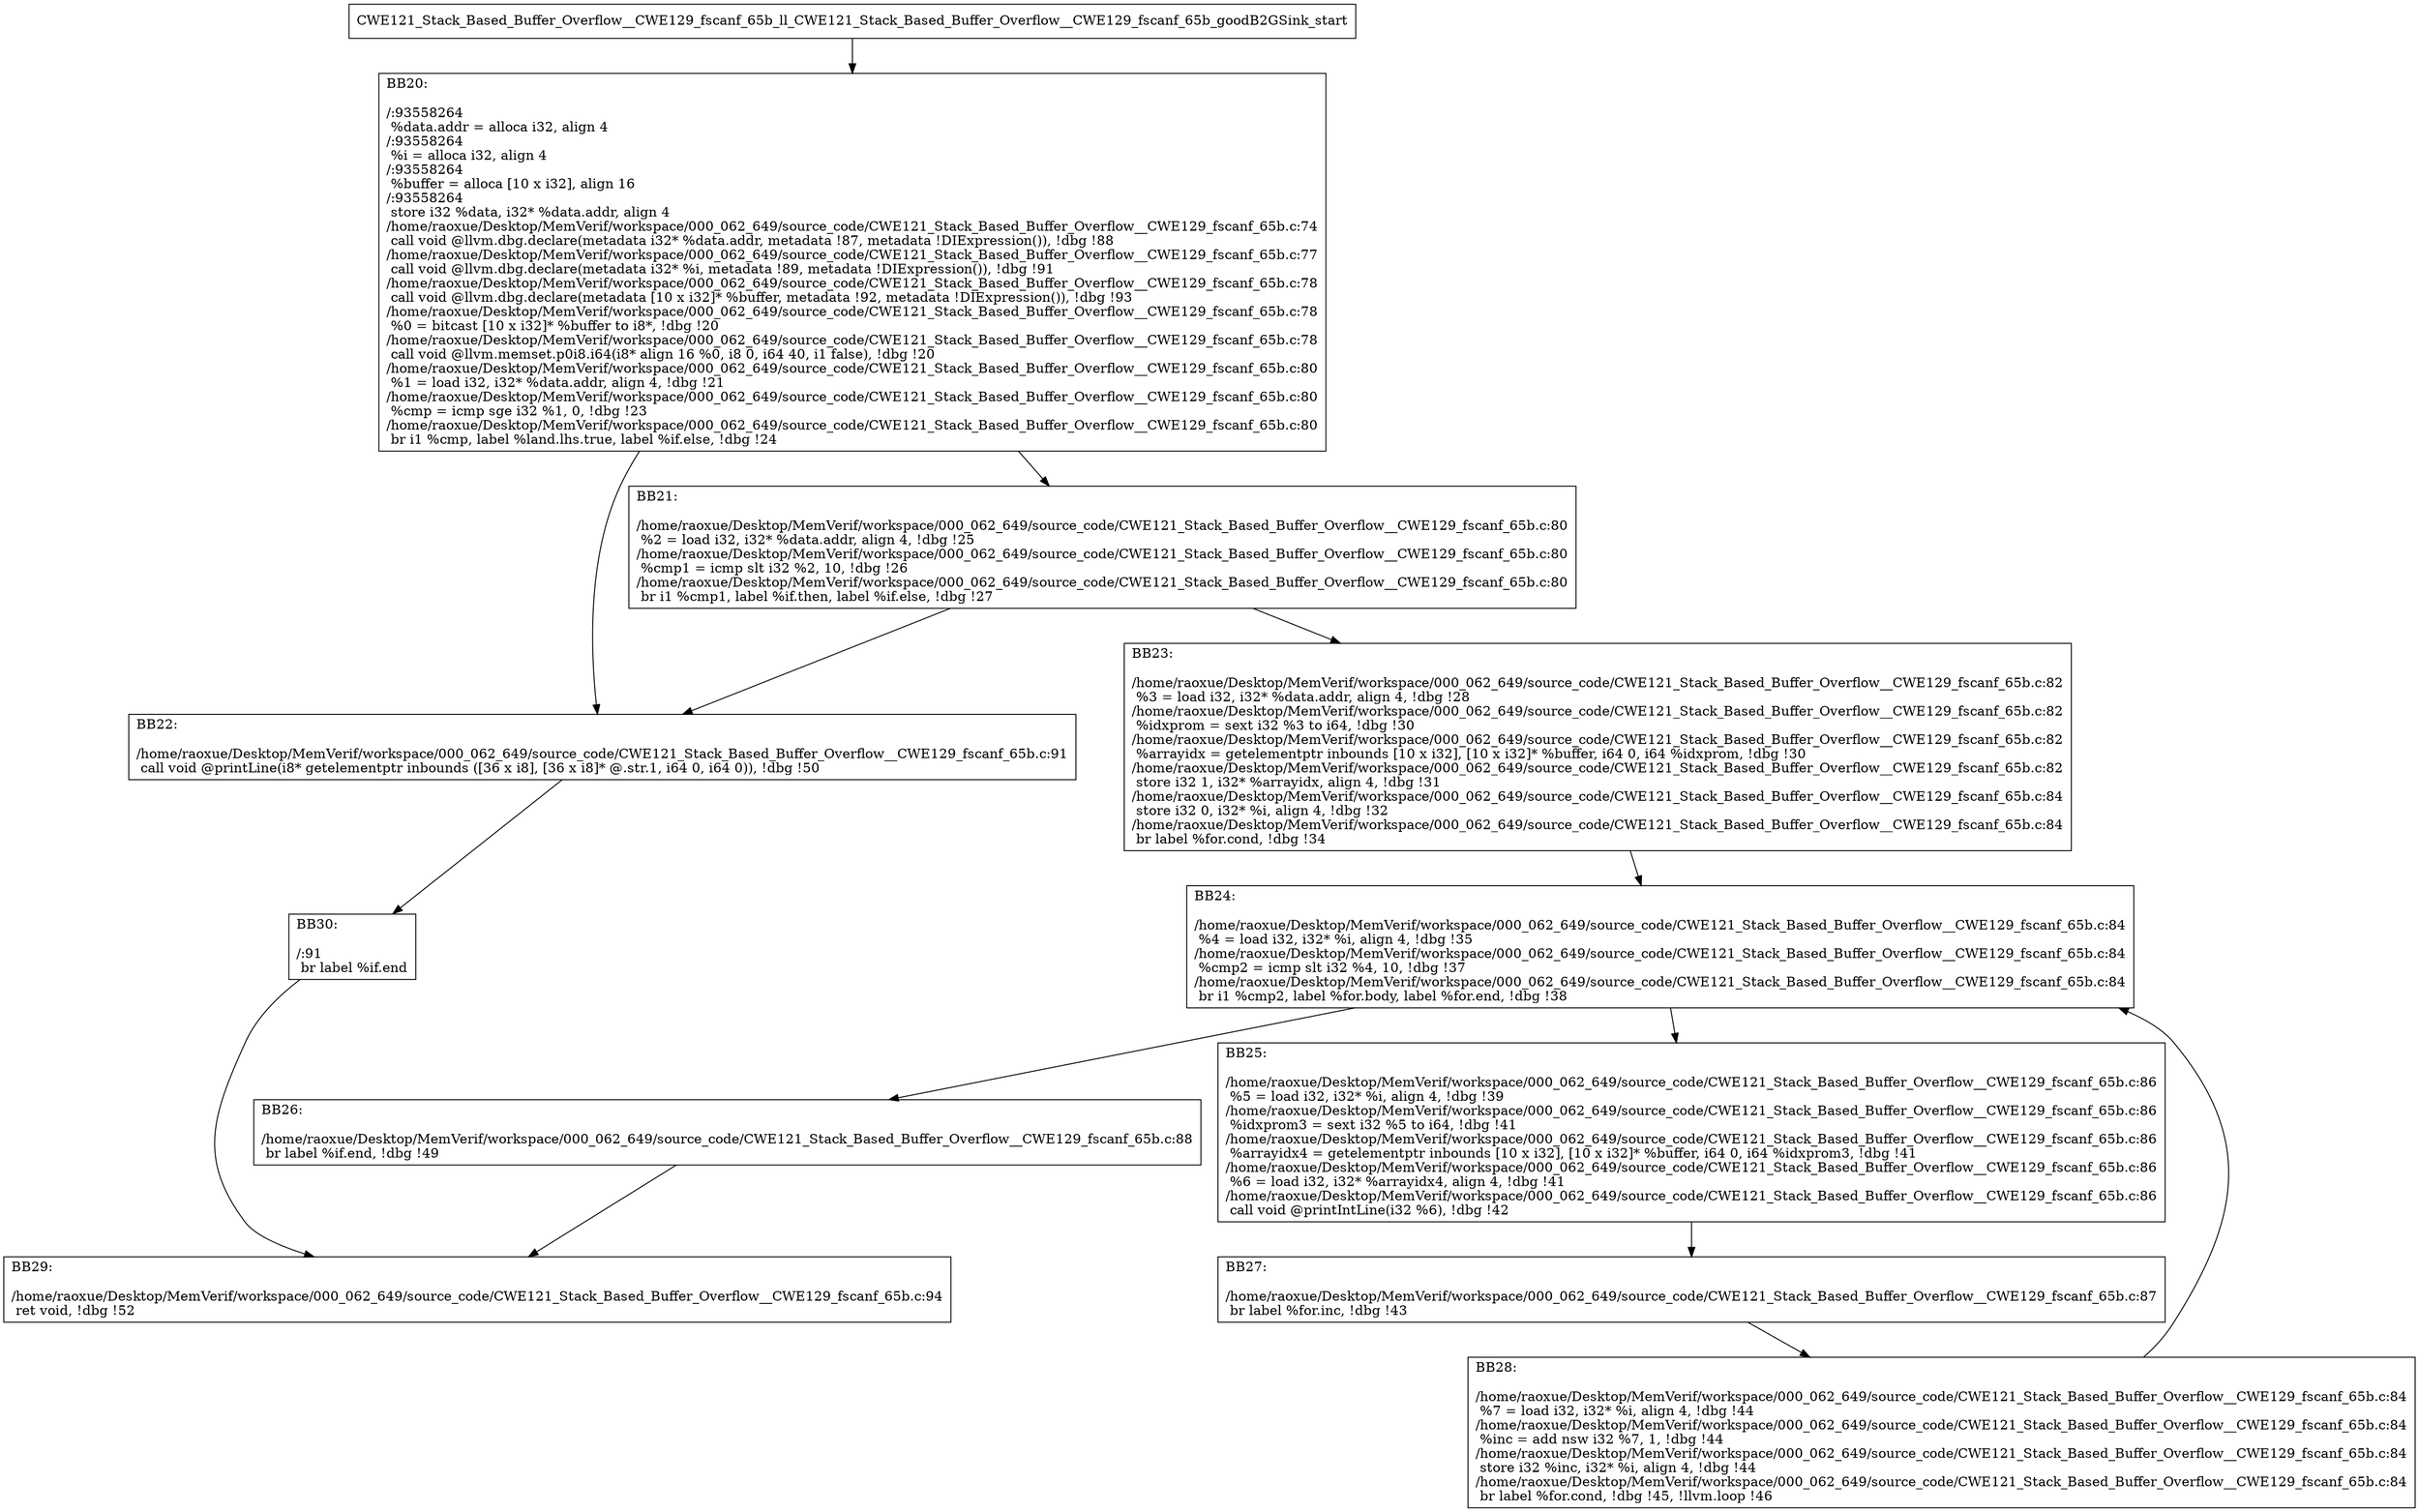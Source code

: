 digraph "CFG for'CWE121_Stack_Based_Buffer_Overflow__CWE129_fscanf_65b_ll_CWE121_Stack_Based_Buffer_Overflow__CWE129_fscanf_65b_goodB2GSink' function" {
	BBCWE121_Stack_Based_Buffer_Overflow__CWE129_fscanf_65b_ll_CWE121_Stack_Based_Buffer_Overflow__CWE129_fscanf_65b_goodB2GSink_start[shape=record,label="{CWE121_Stack_Based_Buffer_Overflow__CWE129_fscanf_65b_ll_CWE121_Stack_Based_Buffer_Overflow__CWE129_fscanf_65b_goodB2GSink_start}"];
	BBCWE121_Stack_Based_Buffer_Overflow__CWE129_fscanf_65b_ll_CWE121_Stack_Based_Buffer_Overflow__CWE129_fscanf_65b_goodB2GSink_start-> CWE121_Stack_Based_Buffer_Overflow__CWE129_fscanf_65b_ll_CWE121_Stack_Based_Buffer_Overflow__CWE129_fscanf_65b_goodB2GSinkBB20;
	CWE121_Stack_Based_Buffer_Overflow__CWE129_fscanf_65b_ll_CWE121_Stack_Based_Buffer_Overflow__CWE129_fscanf_65b_goodB2GSinkBB20 [shape=record, label="{BB20:\l\l/:93558264\l
  %data.addr = alloca i32, align 4\l
/:93558264\l
  %i = alloca i32, align 4\l
/:93558264\l
  %buffer = alloca [10 x i32], align 16\l
/:93558264\l
  store i32 %data, i32* %data.addr, align 4\l
/home/raoxue/Desktop/MemVerif/workspace/000_062_649/source_code/CWE121_Stack_Based_Buffer_Overflow__CWE129_fscanf_65b.c:74\l
  call void @llvm.dbg.declare(metadata i32* %data.addr, metadata !87, metadata !DIExpression()), !dbg !88\l
/home/raoxue/Desktop/MemVerif/workspace/000_062_649/source_code/CWE121_Stack_Based_Buffer_Overflow__CWE129_fscanf_65b.c:77\l
  call void @llvm.dbg.declare(metadata i32* %i, metadata !89, metadata !DIExpression()), !dbg !91\l
/home/raoxue/Desktop/MemVerif/workspace/000_062_649/source_code/CWE121_Stack_Based_Buffer_Overflow__CWE129_fscanf_65b.c:78\l
  call void @llvm.dbg.declare(metadata [10 x i32]* %buffer, metadata !92, metadata !DIExpression()), !dbg !93\l
/home/raoxue/Desktop/MemVerif/workspace/000_062_649/source_code/CWE121_Stack_Based_Buffer_Overflow__CWE129_fscanf_65b.c:78\l
  %0 = bitcast [10 x i32]* %buffer to i8*, !dbg !20\l
/home/raoxue/Desktop/MemVerif/workspace/000_062_649/source_code/CWE121_Stack_Based_Buffer_Overflow__CWE129_fscanf_65b.c:78\l
  call void @llvm.memset.p0i8.i64(i8* align 16 %0, i8 0, i64 40, i1 false), !dbg !20\l
/home/raoxue/Desktop/MemVerif/workspace/000_062_649/source_code/CWE121_Stack_Based_Buffer_Overflow__CWE129_fscanf_65b.c:80\l
  %1 = load i32, i32* %data.addr, align 4, !dbg !21\l
/home/raoxue/Desktop/MemVerif/workspace/000_062_649/source_code/CWE121_Stack_Based_Buffer_Overflow__CWE129_fscanf_65b.c:80\l
  %cmp = icmp sge i32 %1, 0, !dbg !23\l
/home/raoxue/Desktop/MemVerif/workspace/000_062_649/source_code/CWE121_Stack_Based_Buffer_Overflow__CWE129_fscanf_65b.c:80\l
  br i1 %cmp, label %land.lhs.true, label %if.else, !dbg !24\l
}"];
	CWE121_Stack_Based_Buffer_Overflow__CWE129_fscanf_65b_ll_CWE121_Stack_Based_Buffer_Overflow__CWE129_fscanf_65b_goodB2GSinkBB20-> CWE121_Stack_Based_Buffer_Overflow__CWE129_fscanf_65b_ll_CWE121_Stack_Based_Buffer_Overflow__CWE129_fscanf_65b_goodB2GSinkBB21;
	CWE121_Stack_Based_Buffer_Overflow__CWE129_fscanf_65b_ll_CWE121_Stack_Based_Buffer_Overflow__CWE129_fscanf_65b_goodB2GSinkBB20-> CWE121_Stack_Based_Buffer_Overflow__CWE129_fscanf_65b_ll_CWE121_Stack_Based_Buffer_Overflow__CWE129_fscanf_65b_goodB2GSinkBB22;
	CWE121_Stack_Based_Buffer_Overflow__CWE129_fscanf_65b_ll_CWE121_Stack_Based_Buffer_Overflow__CWE129_fscanf_65b_goodB2GSinkBB21 [shape=record, label="{BB21:\l\l/home/raoxue/Desktop/MemVerif/workspace/000_062_649/source_code/CWE121_Stack_Based_Buffer_Overflow__CWE129_fscanf_65b.c:80\l
  %2 = load i32, i32* %data.addr, align 4, !dbg !25\l
/home/raoxue/Desktop/MemVerif/workspace/000_062_649/source_code/CWE121_Stack_Based_Buffer_Overflow__CWE129_fscanf_65b.c:80\l
  %cmp1 = icmp slt i32 %2, 10, !dbg !26\l
/home/raoxue/Desktop/MemVerif/workspace/000_062_649/source_code/CWE121_Stack_Based_Buffer_Overflow__CWE129_fscanf_65b.c:80\l
  br i1 %cmp1, label %if.then, label %if.else, !dbg !27\l
}"];
	CWE121_Stack_Based_Buffer_Overflow__CWE129_fscanf_65b_ll_CWE121_Stack_Based_Buffer_Overflow__CWE129_fscanf_65b_goodB2GSinkBB21-> CWE121_Stack_Based_Buffer_Overflow__CWE129_fscanf_65b_ll_CWE121_Stack_Based_Buffer_Overflow__CWE129_fscanf_65b_goodB2GSinkBB23;
	CWE121_Stack_Based_Buffer_Overflow__CWE129_fscanf_65b_ll_CWE121_Stack_Based_Buffer_Overflow__CWE129_fscanf_65b_goodB2GSinkBB21-> CWE121_Stack_Based_Buffer_Overflow__CWE129_fscanf_65b_ll_CWE121_Stack_Based_Buffer_Overflow__CWE129_fscanf_65b_goodB2GSinkBB22;
	CWE121_Stack_Based_Buffer_Overflow__CWE129_fscanf_65b_ll_CWE121_Stack_Based_Buffer_Overflow__CWE129_fscanf_65b_goodB2GSinkBB23 [shape=record, label="{BB23:\l\l/home/raoxue/Desktop/MemVerif/workspace/000_062_649/source_code/CWE121_Stack_Based_Buffer_Overflow__CWE129_fscanf_65b.c:82\l
  %3 = load i32, i32* %data.addr, align 4, !dbg !28\l
/home/raoxue/Desktop/MemVerif/workspace/000_062_649/source_code/CWE121_Stack_Based_Buffer_Overflow__CWE129_fscanf_65b.c:82\l
  %idxprom = sext i32 %3 to i64, !dbg !30\l
/home/raoxue/Desktop/MemVerif/workspace/000_062_649/source_code/CWE121_Stack_Based_Buffer_Overflow__CWE129_fscanf_65b.c:82\l
  %arrayidx = getelementptr inbounds [10 x i32], [10 x i32]* %buffer, i64 0, i64 %idxprom, !dbg !30\l
/home/raoxue/Desktop/MemVerif/workspace/000_062_649/source_code/CWE121_Stack_Based_Buffer_Overflow__CWE129_fscanf_65b.c:82\l
  store i32 1, i32* %arrayidx, align 4, !dbg !31\l
/home/raoxue/Desktop/MemVerif/workspace/000_062_649/source_code/CWE121_Stack_Based_Buffer_Overflow__CWE129_fscanf_65b.c:84\l
  store i32 0, i32* %i, align 4, !dbg !32\l
/home/raoxue/Desktop/MemVerif/workspace/000_062_649/source_code/CWE121_Stack_Based_Buffer_Overflow__CWE129_fscanf_65b.c:84\l
  br label %for.cond, !dbg !34\l
}"];
	CWE121_Stack_Based_Buffer_Overflow__CWE129_fscanf_65b_ll_CWE121_Stack_Based_Buffer_Overflow__CWE129_fscanf_65b_goodB2GSinkBB23-> CWE121_Stack_Based_Buffer_Overflow__CWE129_fscanf_65b_ll_CWE121_Stack_Based_Buffer_Overflow__CWE129_fscanf_65b_goodB2GSinkBB24;
	CWE121_Stack_Based_Buffer_Overflow__CWE129_fscanf_65b_ll_CWE121_Stack_Based_Buffer_Overflow__CWE129_fscanf_65b_goodB2GSinkBB24 [shape=record, label="{BB24:\l\l/home/raoxue/Desktop/MemVerif/workspace/000_062_649/source_code/CWE121_Stack_Based_Buffer_Overflow__CWE129_fscanf_65b.c:84\l
  %4 = load i32, i32* %i, align 4, !dbg !35\l
/home/raoxue/Desktop/MemVerif/workspace/000_062_649/source_code/CWE121_Stack_Based_Buffer_Overflow__CWE129_fscanf_65b.c:84\l
  %cmp2 = icmp slt i32 %4, 10, !dbg !37\l
/home/raoxue/Desktop/MemVerif/workspace/000_062_649/source_code/CWE121_Stack_Based_Buffer_Overflow__CWE129_fscanf_65b.c:84\l
  br i1 %cmp2, label %for.body, label %for.end, !dbg !38\l
}"];
	CWE121_Stack_Based_Buffer_Overflow__CWE129_fscanf_65b_ll_CWE121_Stack_Based_Buffer_Overflow__CWE129_fscanf_65b_goodB2GSinkBB24-> CWE121_Stack_Based_Buffer_Overflow__CWE129_fscanf_65b_ll_CWE121_Stack_Based_Buffer_Overflow__CWE129_fscanf_65b_goodB2GSinkBB25;
	CWE121_Stack_Based_Buffer_Overflow__CWE129_fscanf_65b_ll_CWE121_Stack_Based_Buffer_Overflow__CWE129_fscanf_65b_goodB2GSinkBB24-> CWE121_Stack_Based_Buffer_Overflow__CWE129_fscanf_65b_ll_CWE121_Stack_Based_Buffer_Overflow__CWE129_fscanf_65b_goodB2GSinkBB26;
	CWE121_Stack_Based_Buffer_Overflow__CWE129_fscanf_65b_ll_CWE121_Stack_Based_Buffer_Overflow__CWE129_fscanf_65b_goodB2GSinkBB25 [shape=record, label="{BB25:\l\l/home/raoxue/Desktop/MemVerif/workspace/000_062_649/source_code/CWE121_Stack_Based_Buffer_Overflow__CWE129_fscanf_65b.c:86\l
  %5 = load i32, i32* %i, align 4, !dbg !39\l
/home/raoxue/Desktop/MemVerif/workspace/000_062_649/source_code/CWE121_Stack_Based_Buffer_Overflow__CWE129_fscanf_65b.c:86\l
  %idxprom3 = sext i32 %5 to i64, !dbg !41\l
/home/raoxue/Desktop/MemVerif/workspace/000_062_649/source_code/CWE121_Stack_Based_Buffer_Overflow__CWE129_fscanf_65b.c:86\l
  %arrayidx4 = getelementptr inbounds [10 x i32], [10 x i32]* %buffer, i64 0, i64 %idxprom3, !dbg !41\l
/home/raoxue/Desktop/MemVerif/workspace/000_062_649/source_code/CWE121_Stack_Based_Buffer_Overflow__CWE129_fscanf_65b.c:86\l
  %6 = load i32, i32* %arrayidx4, align 4, !dbg !41\l
/home/raoxue/Desktop/MemVerif/workspace/000_062_649/source_code/CWE121_Stack_Based_Buffer_Overflow__CWE129_fscanf_65b.c:86\l
  call void @printIntLine(i32 %6), !dbg !42\l
}"];
	CWE121_Stack_Based_Buffer_Overflow__CWE129_fscanf_65b_ll_CWE121_Stack_Based_Buffer_Overflow__CWE129_fscanf_65b_goodB2GSinkBB25-> CWE121_Stack_Based_Buffer_Overflow__CWE129_fscanf_65b_ll_CWE121_Stack_Based_Buffer_Overflow__CWE129_fscanf_65b_goodB2GSinkBB27;
	CWE121_Stack_Based_Buffer_Overflow__CWE129_fscanf_65b_ll_CWE121_Stack_Based_Buffer_Overflow__CWE129_fscanf_65b_goodB2GSinkBB27 [shape=record, label="{BB27:\l\l/home/raoxue/Desktop/MemVerif/workspace/000_062_649/source_code/CWE121_Stack_Based_Buffer_Overflow__CWE129_fscanf_65b.c:87\l
  br label %for.inc, !dbg !43\l
}"];
	CWE121_Stack_Based_Buffer_Overflow__CWE129_fscanf_65b_ll_CWE121_Stack_Based_Buffer_Overflow__CWE129_fscanf_65b_goodB2GSinkBB27-> CWE121_Stack_Based_Buffer_Overflow__CWE129_fscanf_65b_ll_CWE121_Stack_Based_Buffer_Overflow__CWE129_fscanf_65b_goodB2GSinkBB28;
	CWE121_Stack_Based_Buffer_Overflow__CWE129_fscanf_65b_ll_CWE121_Stack_Based_Buffer_Overflow__CWE129_fscanf_65b_goodB2GSinkBB28 [shape=record, label="{BB28:\l\l/home/raoxue/Desktop/MemVerif/workspace/000_062_649/source_code/CWE121_Stack_Based_Buffer_Overflow__CWE129_fscanf_65b.c:84\l
  %7 = load i32, i32* %i, align 4, !dbg !44\l
/home/raoxue/Desktop/MemVerif/workspace/000_062_649/source_code/CWE121_Stack_Based_Buffer_Overflow__CWE129_fscanf_65b.c:84\l
  %inc = add nsw i32 %7, 1, !dbg !44\l
/home/raoxue/Desktop/MemVerif/workspace/000_062_649/source_code/CWE121_Stack_Based_Buffer_Overflow__CWE129_fscanf_65b.c:84\l
  store i32 %inc, i32* %i, align 4, !dbg !44\l
/home/raoxue/Desktop/MemVerif/workspace/000_062_649/source_code/CWE121_Stack_Based_Buffer_Overflow__CWE129_fscanf_65b.c:84\l
  br label %for.cond, !dbg !45, !llvm.loop !46\l
}"];
	CWE121_Stack_Based_Buffer_Overflow__CWE129_fscanf_65b_ll_CWE121_Stack_Based_Buffer_Overflow__CWE129_fscanf_65b_goodB2GSinkBB28-> CWE121_Stack_Based_Buffer_Overflow__CWE129_fscanf_65b_ll_CWE121_Stack_Based_Buffer_Overflow__CWE129_fscanf_65b_goodB2GSinkBB24;
	CWE121_Stack_Based_Buffer_Overflow__CWE129_fscanf_65b_ll_CWE121_Stack_Based_Buffer_Overflow__CWE129_fscanf_65b_goodB2GSinkBB26 [shape=record, label="{BB26:\l\l/home/raoxue/Desktop/MemVerif/workspace/000_062_649/source_code/CWE121_Stack_Based_Buffer_Overflow__CWE129_fscanf_65b.c:88\l
  br label %if.end, !dbg !49\l
}"];
	CWE121_Stack_Based_Buffer_Overflow__CWE129_fscanf_65b_ll_CWE121_Stack_Based_Buffer_Overflow__CWE129_fscanf_65b_goodB2GSinkBB26-> CWE121_Stack_Based_Buffer_Overflow__CWE129_fscanf_65b_ll_CWE121_Stack_Based_Buffer_Overflow__CWE129_fscanf_65b_goodB2GSinkBB29;
	CWE121_Stack_Based_Buffer_Overflow__CWE129_fscanf_65b_ll_CWE121_Stack_Based_Buffer_Overflow__CWE129_fscanf_65b_goodB2GSinkBB22 [shape=record, label="{BB22:\l\l/home/raoxue/Desktop/MemVerif/workspace/000_062_649/source_code/CWE121_Stack_Based_Buffer_Overflow__CWE129_fscanf_65b.c:91\l
  call void @printLine(i8* getelementptr inbounds ([36 x i8], [36 x i8]* @.str.1, i64 0, i64 0)), !dbg !50\l
}"];
	CWE121_Stack_Based_Buffer_Overflow__CWE129_fscanf_65b_ll_CWE121_Stack_Based_Buffer_Overflow__CWE129_fscanf_65b_goodB2GSinkBB22-> CWE121_Stack_Based_Buffer_Overflow__CWE129_fscanf_65b_ll_CWE121_Stack_Based_Buffer_Overflow__CWE129_fscanf_65b_goodB2GSinkBB30;
	CWE121_Stack_Based_Buffer_Overflow__CWE129_fscanf_65b_ll_CWE121_Stack_Based_Buffer_Overflow__CWE129_fscanf_65b_goodB2GSinkBB30 [shape=record, label="{BB30:\l\l/:91\l
  br label %if.end\l
}"];
	CWE121_Stack_Based_Buffer_Overflow__CWE129_fscanf_65b_ll_CWE121_Stack_Based_Buffer_Overflow__CWE129_fscanf_65b_goodB2GSinkBB30-> CWE121_Stack_Based_Buffer_Overflow__CWE129_fscanf_65b_ll_CWE121_Stack_Based_Buffer_Overflow__CWE129_fscanf_65b_goodB2GSinkBB29;
	CWE121_Stack_Based_Buffer_Overflow__CWE129_fscanf_65b_ll_CWE121_Stack_Based_Buffer_Overflow__CWE129_fscanf_65b_goodB2GSinkBB29 [shape=record, label="{BB29:\l\l/home/raoxue/Desktop/MemVerif/workspace/000_062_649/source_code/CWE121_Stack_Based_Buffer_Overflow__CWE129_fscanf_65b.c:94\l
  ret void, !dbg !52\l
}"];
}
